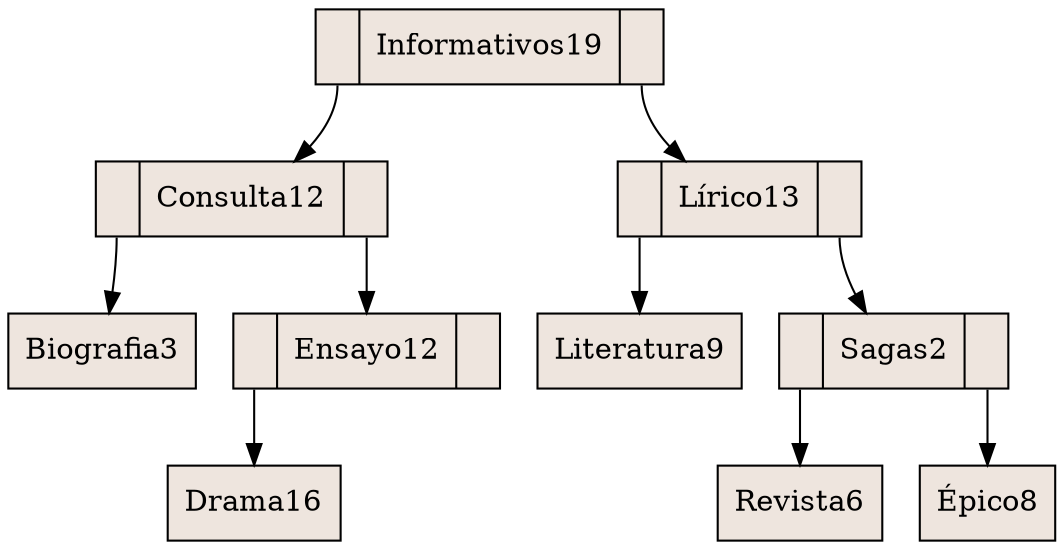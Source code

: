 digraph grafica{
rankdir=TB;
node [shape = record, style=filled, fillcolor=seashell2];
nodo2 [ label ="<C0>|Informativos19|<C1>"];
nodo1 [ label ="<C0>|Consulta12|<C1>"];
nodo3 [ label ="Biografia3"];
nodo1:C0->nodo3
nodo5 [ label ="<C0>|Ensayo12|<C1>"];
nodo8 [ label ="Drama16"];
nodo5:C0->nodo8
nodo1:C1->nodo5
nodo2:C0->nodo1
nodo6 [ label ="<C0>|Lírico13|<C1>"];
nodo4 [ label ="Literatura9"];
nodo6:C0->nodo4
nodo10 [ label ="<C0>|Sagas2|<C1>"];
nodo9 [ label ="Revista6"];
nodo10:C0->nodo9
nodo7 [ label ="Épico8"];
nodo10:C1->nodo7
nodo6:C1->nodo10
nodo2:C1->nodo6
}
